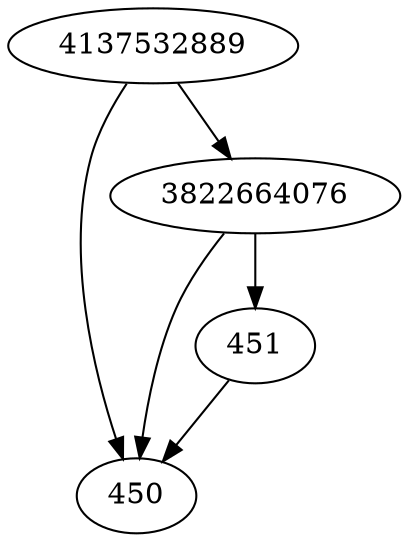 strict digraph  {
4137532889;
450;
451;
3822664076;
4137532889 -> 3822664076;
4137532889 -> 450;
451 -> 450;
3822664076 -> 451;
3822664076 -> 450;
}
